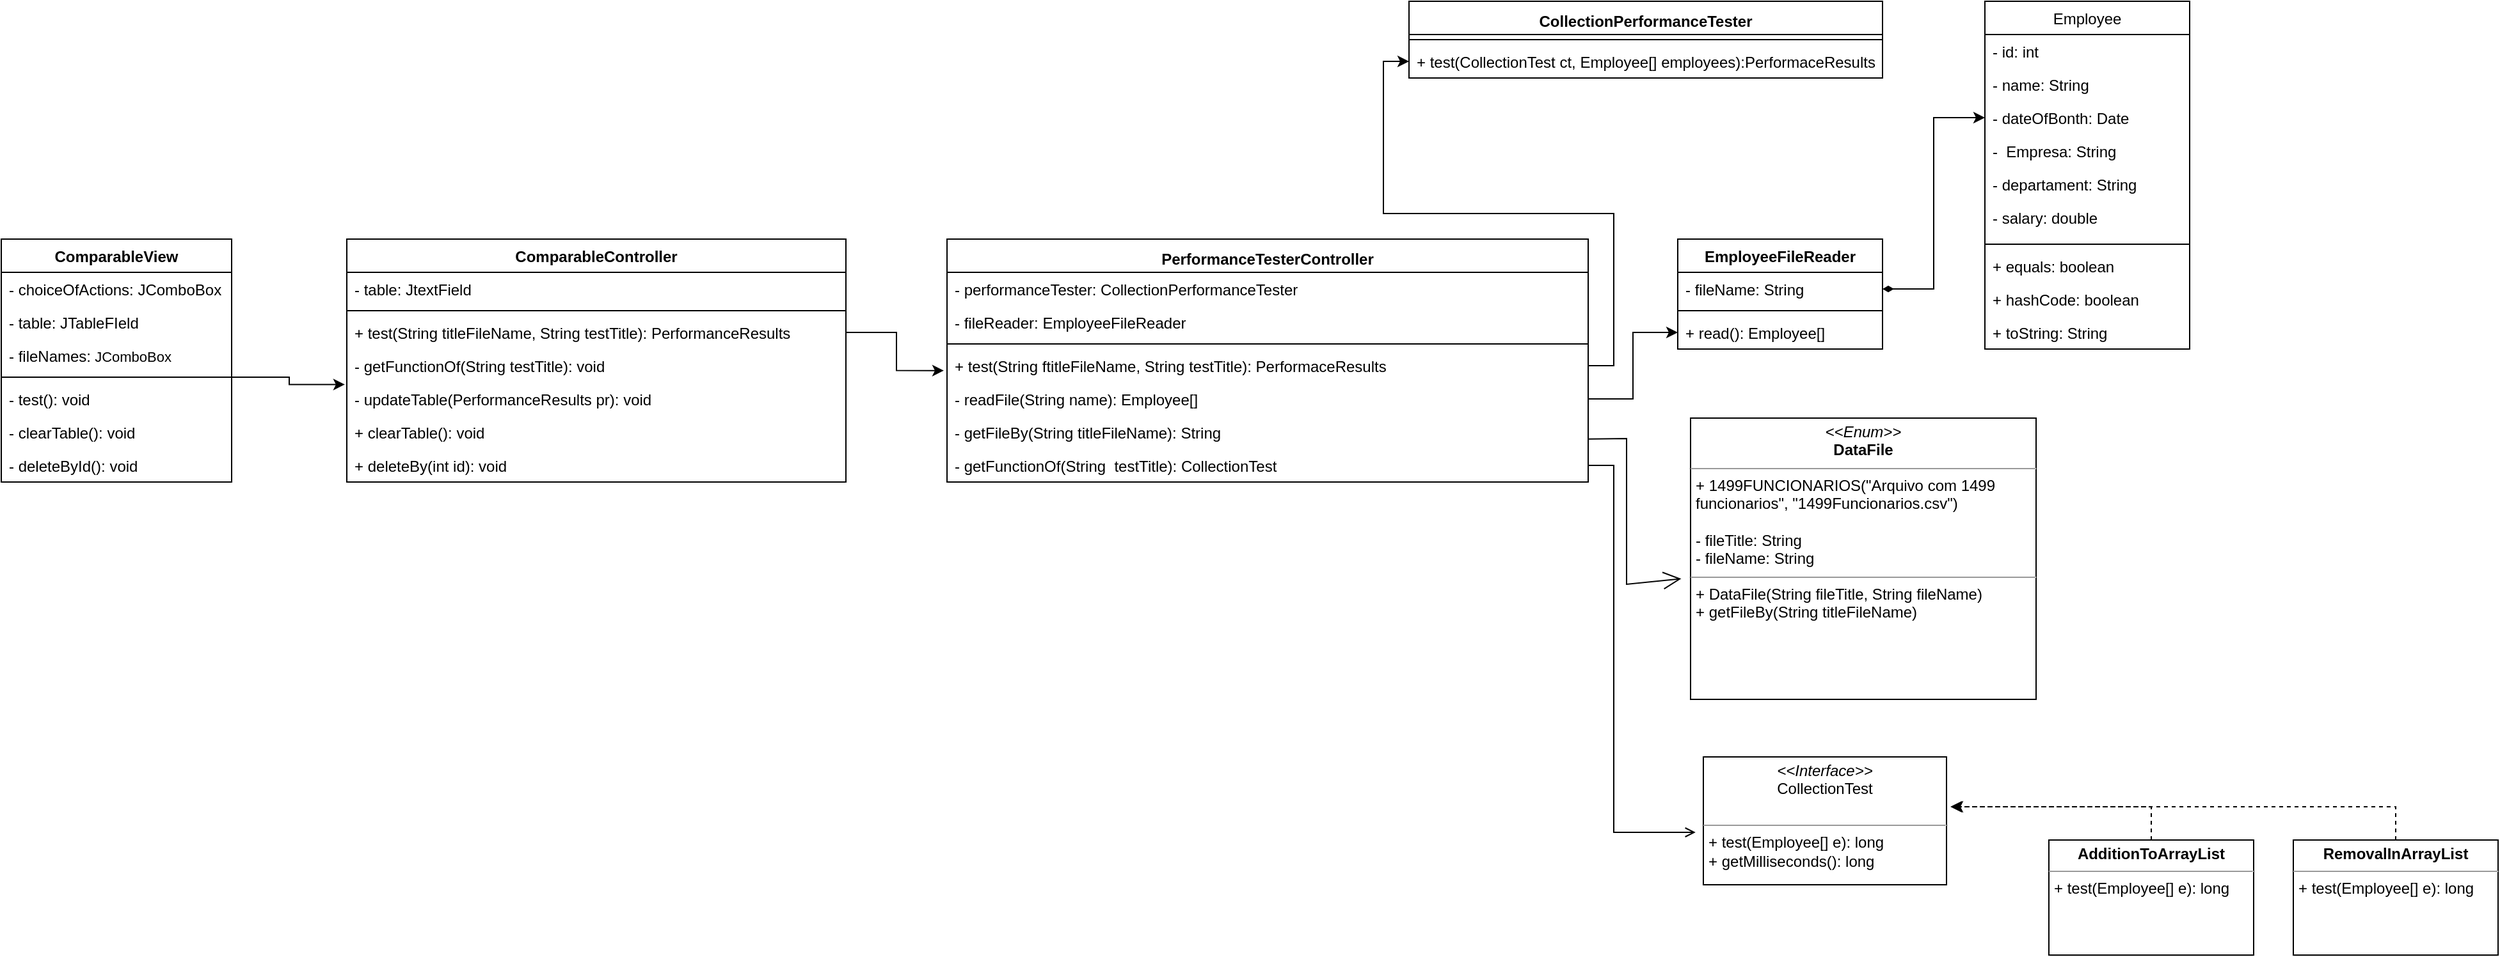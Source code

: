 <mxfile version="22.1.21" type="device" pages="2">
  <diagram id="C5RBs43oDa-KdzZeNtuy" name="Page-1">
    <mxGraphModel dx="1707" dy="1637" grid="1" gridSize="10" guides="1" tooltips="1" connect="1" arrows="1" fold="1" page="1" pageScale="1" pageWidth="827" pageHeight="1169" math="0" shadow="0">
      <root>
        <mxCell id="WIyWlLk6GJQsqaUBKTNV-0" />
        <mxCell id="WIyWlLk6GJQsqaUBKTNV-1" parent="WIyWlLk6GJQsqaUBKTNV-0" />
        <mxCell id="FhwouEOo8pVQpD637I2e-0" value="Employee" style="swimlane;fontStyle=0;align=center;verticalAlign=top;childLayout=stackLayout;horizontal=1;startSize=26;horizontalStack=0;resizeParent=1;resizeLast=0;collapsible=1;marginBottom=0;rounded=0;shadow=0;strokeWidth=1;" parent="WIyWlLk6GJQsqaUBKTNV-1" vertex="1">
          <mxGeometry x="1000" y="-56" width="160" height="272" as="geometry">
            <mxRectangle x="550" y="140" width="160" height="26" as="alternateBounds" />
          </mxGeometry>
        </mxCell>
        <mxCell id="FhwouEOo8pVQpD637I2e-1" value="- id: int " style="text;align=left;verticalAlign=top;spacingLeft=4;spacingRight=4;overflow=hidden;rotatable=0;points=[[0,0.5],[1,0.5]];portConstraint=eastwest;" parent="FhwouEOo8pVQpD637I2e-0" vertex="1">
          <mxGeometry y="26" width="160" height="26" as="geometry" />
        </mxCell>
        <mxCell id="FhwouEOo8pVQpD637I2e-2" value="- name: String" style="text;align=left;verticalAlign=top;spacingLeft=4;spacingRight=4;overflow=hidden;rotatable=0;points=[[0,0.5],[1,0.5]];portConstraint=eastwest;rounded=0;shadow=0;html=0;" parent="FhwouEOo8pVQpD637I2e-0" vertex="1">
          <mxGeometry y="52" width="160" height="26" as="geometry" />
        </mxCell>
        <mxCell id="FhwouEOo8pVQpD637I2e-3" value="- dateOfBonth: Date" style="text;align=left;verticalAlign=top;spacingLeft=4;spacingRight=4;overflow=hidden;rotatable=0;points=[[0,0.5],[1,0.5]];portConstraint=eastwest;rounded=0;shadow=0;html=0;" parent="FhwouEOo8pVQpD637I2e-0" vertex="1">
          <mxGeometry y="78" width="160" height="26" as="geometry" />
        </mxCell>
        <mxCell id="FhwouEOo8pVQpD637I2e-4" value="-  Empresa: String" style="text;align=left;verticalAlign=top;spacingLeft=4;spacingRight=4;overflow=hidden;rotatable=0;points=[[0,0.5],[1,0.5]];portConstraint=eastwest;rounded=0;shadow=0;html=0;" parent="FhwouEOo8pVQpD637I2e-0" vertex="1">
          <mxGeometry y="104" width="160" height="26" as="geometry" />
        </mxCell>
        <mxCell id="FhwouEOo8pVQpD637I2e-5" value="- departament: String" style="text;align=left;verticalAlign=top;spacingLeft=4;spacingRight=4;overflow=hidden;rotatable=0;points=[[0,0.5],[1,0.5]];portConstraint=eastwest;rounded=0;shadow=0;html=0;" parent="FhwouEOo8pVQpD637I2e-0" vertex="1">
          <mxGeometry y="130" width="160" height="26" as="geometry" />
        </mxCell>
        <mxCell id="FhwouEOo8pVQpD637I2e-6" value="- salary: double" style="text;align=left;verticalAlign=top;spacingLeft=4;spacingRight=4;overflow=hidden;rotatable=0;points=[[0,0.5],[1,0.5]];portConstraint=eastwest;rounded=0;shadow=0;html=0;" parent="FhwouEOo8pVQpD637I2e-0" vertex="1">
          <mxGeometry y="156" width="160" height="30" as="geometry" />
        </mxCell>
        <mxCell id="FhwouEOo8pVQpD637I2e-7" value="" style="line;html=1;strokeWidth=1;align=left;verticalAlign=middle;spacingTop=-1;spacingLeft=3;spacingRight=3;rotatable=0;labelPosition=right;points=[];portConstraint=eastwest;" parent="FhwouEOo8pVQpD637I2e-0" vertex="1">
          <mxGeometry y="186" width="160" height="8" as="geometry" />
        </mxCell>
        <mxCell id="FhwouEOo8pVQpD637I2e-8" value="+ equals: boolean" style="text;align=left;verticalAlign=top;spacingLeft=4;spacingRight=4;overflow=hidden;rotatable=0;points=[[0,0.5],[1,0.5]];portConstraint=eastwest;" parent="FhwouEOo8pVQpD637I2e-0" vertex="1">
          <mxGeometry y="194" width="160" height="26" as="geometry" />
        </mxCell>
        <mxCell id="FhwouEOo8pVQpD637I2e-9" value="+ hashCode: boolean" style="text;align=left;verticalAlign=top;spacingLeft=4;spacingRight=4;overflow=hidden;rotatable=0;points=[[0,0.5],[1,0.5]];portConstraint=eastwest;" parent="FhwouEOo8pVQpD637I2e-0" vertex="1">
          <mxGeometry y="220" width="160" height="26" as="geometry" />
        </mxCell>
        <mxCell id="FhwouEOo8pVQpD637I2e-10" value="+ toString: String" style="text;align=left;verticalAlign=top;spacingLeft=4;spacingRight=4;overflow=hidden;rotatable=0;points=[[0,0.5],[1,0.5]];portConstraint=eastwest;" parent="FhwouEOo8pVQpD637I2e-0" vertex="1">
          <mxGeometry y="246" width="160" height="26" as="geometry" />
        </mxCell>
        <mxCell id="FhwouEOo8pVQpD637I2e-11" value="EmployeeFileReader" style="swimlane;fontStyle=1;align=center;verticalAlign=top;childLayout=stackLayout;horizontal=1;startSize=26;horizontalStack=0;resizeParent=1;resizeParentMax=0;resizeLast=0;collapsible=1;marginBottom=0;whiteSpace=wrap;html=1;" parent="WIyWlLk6GJQsqaUBKTNV-1" vertex="1">
          <mxGeometry x="760" y="130" width="160" height="86" as="geometry" />
        </mxCell>
        <mxCell id="FhwouEOo8pVQpD637I2e-12" value="- fileName: String" style="text;strokeColor=none;fillColor=none;align=left;verticalAlign=top;spacingLeft=4;spacingRight=4;overflow=hidden;rotatable=0;points=[[0,0.5],[1,0.5]];portConstraint=eastwest;whiteSpace=wrap;html=1;" parent="FhwouEOo8pVQpD637I2e-11" vertex="1">
          <mxGeometry y="26" width="160" height="26" as="geometry" />
        </mxCell>
        <mxCell id="FhwouEOo8pVQpD637I2e-13" value="" style="line;strokeWidth=1;fillColor=none;align=left;verticalAlign=middle;spacingTop=-1;spacingLeft=3;spacingRight=3;rotatable=0;labelPosition=right;points=[];portConstraint=eastwest;strokeColor=inherit;" parent="FhwouEOo8pVQpD637I2e-11" vertex="1">
          <mxGeometry y="52" width="160" height="8" as="geometry" />
        </mxCell>
        <mxCell id="FhwouEOo8pVQpD637I2e-14" value="+ read(): Employee[]" style="text;strokeColor=none;fillColor=none;align=left;verticalAlign=top;spacingLeft=4;spacingRight=4;overflow=hidden;rotatable=0;points=[[0,0.5],[1,0.5]];portConstraint=eastwest;whiteSpace=wrap;html=1;" parent="FhwouEOo8pVQpD637I2e-11" vertex="1">
          <mxGeometry y="60" width="160" height="26" as="geometry" />
        </mxCell>
        <mxCell id="FhwouEOo8pVQpD637I2e-21" value="ComparableController" style="swimlane;fontStyle=1;align=center;verticalAlign=top;childLayout=stackLayout;horizontal=1;startSize=26;horizontalStack=0;resizeParent=1;resizeParentMax=0;resizeLast=0;collapsible=1;marginBottom=0;whiteSpace=wrap;html=1;" parent="WIyWlLk6GJQsqaUBKTNV-1" vertex="1">
          <mxGeometry x="-280" y="130" width="390" height="190" as="geometry" />
        </mxCell>
        <mxCell id="FhwouEOo8pVQpD637I2e-22" value="- table: JtextField" style="text;strokeColor=none;fillColor=none;align=left;verticalAlign=top;spacingLeft=4;spacingRight=4;overflow=hidden;rotatable=0;points=[[0,0.5],[1,0.5]];portConstraint=eastwest;whiteSpace=wrap;html=1;" parent="FhwouEOo8pVQpD637I2e-21" vertex="1">
          <mxGeometry y="26" width="390" height="26" as="geometry" />
        </mxCell>
        <mxCell id="FhwouEOo8pVQpD637I2e-23" value="" style="line;strokeWidth=1;fillColor=none;align=left;verticalAlign=middle;spacingTop=-1;spacingLeft=3;spacingRight=3;rotatable=0;labelPosition=right;points=[];portConstraint=eastwest;strokeColor=inherit;" parent="FhwouEOo8pVQpD637I2e-21" vertex="1">
          <mxGeometry y="52" width="390" height="8" as="geometry" />
        </mxCell>
        <mxCell id="IAzqOg1rjgyIxjKT7O94-31" value="+ test(String titleFileName, String testTitle): PerformanceResults&amp;nbsp;" style="text;strokeColor=none;fillColor=none;align=left;verticalAlign=top;spacingLeft=4;spacingRight=4;overflow=hidden;rotatable=0;points=[[0,0.5],[1,0.5]];portConstraint=eastwest;whiteSpace=wrap;html=1;" vertex="1" parent="FhwouEOo8pVQpD637I2e-21">
          <mxGeometry y="60" width="390" height="26" as="geometry" />
        </mxCell>
        <mxCell id="FhwouEOo8pVQpD637I2e-24" value="- getFunctionOf(String testTitle): void" style="text;strokeColor=none;fillColor=none;align=left;verticalAlign=top;spacingLeft=4;spacingRight=4;overflow=hidden;rotatable=0;points=[[0,0.5],[1,0.5]];portConstraint=eastwest;whiteSpace=wrap;html=1;" parent="FhwouEOo8pVQpD637I2e-21" vertex="1">
          <mxGeometry y="86" width="390" height="26" as="geometry" />
        </mxCell>
        <mxCell id="IAzqOg1rjgyIxjKT7O94-0" value="- updateTable(PerformanceResults pr): void" style="text;strokeColor=none;fillColor=none;align=left;verticalAlign=top;spacingLeft=4;spacingRight=4;overflow=hidden;rotatable=0;points=[[0,0.5],[1,0.5]];portConstraint=eastwest;whiteSpace=wrap;html=1;" vertex="1" parent="FhwouEOo8pVQpD637I2e-21">
          <mxGeometry y="112" width="390" height="26" as="geometry" />
        </mxCell>
        <mxCell id="IAzqOg1rjgyIxjKT7O94-4" value="+ clearTable(): void" style="text;strokeColor=none;fillColor=none;align=left;verticalAlign=top;spacingLeft=4;spacingRight=4;overflow=hidden;rotatable=0;points=[[0,0.5],[1,0.5]];portConstraint=eastwest;whiteSpace=wrap;html=1;" vertex="1" parent="FhwouEOo8pVQpD637I2e-21">
          <mxGeometry y="138" width="390" height="26" as="geometry" />
        </mxCell>
        <mxCell id="FhwouEOo8pVQpD637I2e-25" value="+ deleteBy(int id): void" style="text;strokeColor=none;fillColor=none;align=left;verticalAlign=top;spacingLeft=4;spacingRight=4;overflow=hidden;rotatable=0;points=[[0,0.5],[1,0.5]];portConstraint=eastwest;whiteSpace=wrap;html=1;" parent="FhwouEOo8pVQpD637I2e-21" vertex="1">
          <mxGeometry y="164" width="390" height="26" as="geometry" />
        </mxCell>
        <mxCell id="IAzqOg1rjgyIxjKT7O94-19" value="ComparableView" style="swimlane;fontStyle=1;align=center;verticalAlign=top;childLayout=stackLayout;horizontal=1;startSize=26;horizontalStack=0;resizeParent=1;resizeParentMax=0;resizeLast=0;collapsible=1;marginBottom=0;whiteSpace=wrap;html=1;" vertex="1" parent="WIyWlLk6GJQsqaUBKTNV-1">
          <mxGeometry x="-550" y="130" width="180" height="190" as="geometry" />
        </mxCell>
        <mxCell id="IAzqOg1rjgyIxjKT7O94-25" value="- choiceOfActions: JComboBox" style="text;strokeColor=none;fillColor=none;align=left;verticalAlign=top;spacingLeft=4;spacingRight=4;overflow=hidden;rotatable=0;points=[[0,0.5],[1,0.5]];portConstraint=eastwest;whiteSpace=wrap;html=1;" vertex="1" parent="IAzqOg1rjgyIxjKT7O94-19">
          <mxGeometry y="26" width="180" height="26" as="geometry" />
        </mxCell>
        <mxCell id="IAzqOg1rjgyIxjKT7O94-23" value="- table: JTableFIeld" style="text;strokeColor=none;fillColor=none;align=left;verticalAlign=top;spacingLeft=4;spacingRight=4;overflow=hidden;rotatable=0;points=[[0,0.5],[1,0.5]];portConstraint=eastwest;whiteSpace=wrap;html=1;" vertex="1" parent="IAzqOg1rjgyIxjKT7O94-19">
          <mxGeometry y="52" width="180" height="26" as="geometry" />
        </mxCell>
        <mxCell id="IAzqOg1rjgyIxjKT7O94-24" value="- fileNames:&lt;font style=&quot;font-size: 11px;&quot;&gt; JComboBox&lt;/font&gt;" style="text;strokeColor=none;fillColor=none;align=left;verticalAlign=top;spacingLeft=4;spacingRight=4;overflow=hidden;rotatable=0;points=[[0,0.5],[1,0.5]];portConstraint=eastwest;whiteSpace=wrap;html=1;" vertex="1" parent="IAzqOg1rjgyIxjKT7O94-19">
          <mxGeometry y="78" width="180" height="26" as="geometry" />
        </mxCell>
        <mxCell id="IAzqOg1rjgyIxjKT7O94-21" value="" style="line;strokeWidth=1;fillColor=none;align=left;verticalAlign=middle;spacingTop=-1;spacingLeft=3;spacingRight=3;rotatable=0;labelPosition=right;points=[];portConstraint=eastwest;strokeColor=inherit;" vertex="1" parent="IAzqOg1rjgyIxjKT7O94-19">
          <mxGeometry y="104" width="180" height="8" as="geometry" />
        </mxCell>
        <mxCell id="IAzqOg1rjgyIxjKT7O94-47" value="- test(): void" style="text;strokeColor=none;fillColor=none;align=left;verticalAlign=top;spacingLeft=4;spacingRight=4;overflow=hidden;rotatable=0;points=[[0,0.5],[1,0.5]];portConstraint=eastwest;whiteSpace=wrap;html=1;" vertex="1" parent="IAzqOg1rjgyIxjKT7O94-19">
          <mxGeometry y="112" width="180" height="26" as="geometry" />
        </mxCell>
        <mxCell id="IAzqOg1rjgyIxjKT7O94-48" value="- clearTable(): void" style="text;strokeColor=none;fillColor=none;align=left;verticalAlign=top;spacingLeft=4;spacingRight=4;overflow=hidden;rotatable=0;points=[[0,0.5],[1,0.5]];portConstraint=eastwest;whiteSpace=wrap;html=1;" vertex="1" parent="IAzqOg1rjgyIxjKT7O94-19">
          <mxGeometry y="138" width="180" height="26" as="geometry" />
        </mxCell>
        <mxCell id="IAzqOg1rjgyIxjKT7O94-49" value="- deleteById(): void" style="text;strokeColor=none;fillColor=none;align=left;verticalAlign=top;spacingLeft=4;spacingRight=4;overflow=hidden;rotatable=0;points=[[0,0.5],[1,0.5]];portConstraint=eastwest;whiteSpace=wrap;html=1;" vertex="1" parent="IAzqOg1rjgyIxjKT7O94-19">
          <mxGeometry y="164" width="180" height="26" as="geometry" />
        </mxCell>
        <mxCell id="IAzqOg1rjgyIxjKT7O94-27" value="CollectionPerformanceTester&lt;span style=&quot;color: rgb(255, 255, 255); font-family: &amp;quot;Söhne Mono&amp;quot;, Monaco, &amp;quot;Andale Mono&amp;quot;, &amp;quot;Ubuntu Mono&amp;quot;, monospace; font-size: 14px; font-weight: 400; text-align: left; background-color: rgb(0, 0, 0);&quot;&gt; &lt;/span&gt;" style="swimlane;fontStyle=1;align=center;verticalAlign=top;childLayout=stackLayout;horizontal=1;startSize=26;horizontalStack=0;resizeParent=1;resizeParentMax=0;resizeLast=0;collapsible=1;marginBottom=0;whiteSpace=wrap;html=1;" vertex="1" parent="WIyWlLk6GJQsqaUBKTNV-1">
          <mxGeometry x="550" y="-56" width="370" height="60" as="geometry" />
        </mxCell>
        <mxCell id="IAzqOg1rjgyIxjKT7O94-29" value="" style="line;strokeWidth=1;fillColor=none;align=left;verticalAlign=middle;spacingTop=-1;spacingLeft=3;spacingRight=3;rotatable=0;labelPosition=right;points=[];portConstraint=eastwest;strokeColor=inherit;" vertex="1" parent="IAzqOg1rjgyIxjKT7O94-27">
          <mxGeometry y="26" width="370" height="8" as="geometry" />
        </mxCell>
        <mxCell id="IAzqOg1rjgyIxjKT7O94-30" value="+ test(CollectionTest ct, Employee[] employees):PerformaceResults" style="text;strokeColor=none;fillColor=none;align=left;verticalAlign=top;spacingLeft=4;spacingRight=4;overflow=hidden;rotatable=0;points=[[0,0.5],[1,0.5]];portConstraint=eastwest;whiteSpace=wrap;html=1;" vertex="1" parent="IAzqOg1rjgyIxjKT7O94-27">
          <mxGeometry y="34" width="370" height="26" as="geometry" />
        </mxCell>
        <mxCell id="IAzqOg1rjgyIxjKT7O94-33" value="PerformanceTesterController&lt;span style=&quot;color: rgb(255, 255, 255); font-family: &amp;quot;Söhne Mono&amp;quot;, Monaco, &amp;quot;Andale Mono&amp;quot;, &amp;quot;Ubuntu Mono&amp;quot;, monospace; font-size: 14px; font-weight: 400; text-align: left; background-color: rgb(0, 0, 0);&quot;&gt;&lt;/span&gt;" style="swimlane;fontStyle=1;align=center;verticalAlign=top;childLayout=stackLayout;horizontal=1;startSize=26;horizontalStack=0;resizeParent=1;resizeParentMax=0;resizeLast=0;collapsible=1;marginBottom=0;whiteSpace=wrap;html=1;" vertex="1" parent="WIyWlLk6GJQsqaUBKTNV-1">
          <mxGeometry x="189" y="130" width="501" height="190" as="geometry" />
        </mxCell>
        <mxCell id="IAzqOg1rjgyIxjKT7O94-38" value="- performanceTester:&amp;nbsp;CollectionPerformanceTester" style="text;strokeColor=none;fillColor=none;align=left;verticalAlign=top;spacingLeft=4;spacingRight=4;overflow=hidden;rotatable=0;points=[[0,0.5],[1,0.5]];portConstraint=eastwest;whiteSpace=wrap;html=1;" vertex="1" parent="IAzqOg1rjgyIxjKT7O94-33">
          <mxGeometry y="26" width="501" height="26" as="geometry" />
        </mxCell>
        <mxCell id="IAzqOg1rjgyIxjKT7O94-34" value="- fileReader:&amp;nbsp;EmployeeFileReader" style="text;strokeColor=none;fillColor=none;align=left;verticalAlign=top;spacingLeft=4;spacingRight=4;overflow=hidden;rotatable=0;points=[[0,0.5],[1,0.5]];portConstraint=eastwest;whiteSpace=wrap;html=1;" vertex="1" parent="IAzqOg1rjgyIxjKT7O94-33">
          <mxGeometry y="52" width="501" height="26" as="geometry" />
        </mxCell>
        <mxCell id="IAzqOg1rjgyIxjKT7O94-35" value="" style="line;strokeWidth=1;fillColor=none;align=left;verticalAlign=middle;spacingTop=-1;spacingLeft=3;spacingRight=3;rotatable=0;labelPosition=right;points=[];portConstraint=eastwest;strokeColor=inherit;" vertex="1" parent="IAzqOg1rjgyIxjKT7O94-33">
          <mxGeometry y="78" width="501" height="8" as="geometry" />
        </mxCell>
        <mxCell id="IAzqOg1rjgyIxjKT7O94-36" value="+ test(String ftitleFileName, String testTitle): PerformaceResults" style="text;strokeColor=none;fillColor=none;align=left;verticalAlign=top;spacingLeft=4;spacingRight=4;overflow=hidden;rotatable=0;points=[[0,0.5],[1,0.5]];portConstraint=eastwest;whiteSpace=wrap;html=1;" vertex="1" parent="IAzqOg1rjgyIxjKT7O94-33">
          <mxGeometry y="86" width="501" height="26" as="geometry" />
        </mxCell>
        <mxCell id="IAzqOg1rjgyIxjKT7O94-37" value="- readFile(String name): Employee[]" style="text;strokeColor=none;fillColor=none;align=left;verticalAlign=top;spacingLeft=4;spacingRight=4;overflow=hidden;rotatable=0;points=[[0,0.5],[1,0.5]];portConstraint=eastwest;whiteSpace=wrap;html=1;" vertex="1" parent="IAzqOg1rjgyIxjKT7O94-33">
          <mxGeometry y="112" width="501" height="26" as="geometry" />
        </mxCell>
        <mxCell id="IAzqOg1rjgyIxjKT7O94-40" value="- getFileBy(String titleFileName):&amp;nbsp;String" style="text;strokeColor=none;fillColor=none;align=left;verticalAlign=top;spacingLeft=4;spacingRight=4;overflow=hidden;rotatable=0;points=[[0,0.5],[1,0.5]];portConstraint=eastwest;whiteSpace=wrap;html=1;" vertex="1" parent="IAzqOg1rjgyIxjKT7O94-33">
          <mxGeometry y="138" width="501" height="26" as="geometry" />
        </mxCell>
        <mxCell id="IAzqOg1rjgyIxjKT7O94-44" value="- getFunctionOf(String&amp;nbsp; testTitle): CollectionTest" style="text;strokeColor=none;fillColor=none;align=left;verticalAlign=top;spacingLeft=4;spacingRight=4;overflow=hidden;rotatable=0;points=[[0,0.5],[1,0.5]];portConstraint=eastwest;whiteSpace=wrap;html=1;" vertex="1" parent="IAzqOg1rjgyIxjKT7O94-33">
          <mxGeometry y="164" width="501" height="26" as="geometry" />
        </mxCell>
        <mxCell id="IAzqOg1rjgyIxjKT7O94-39" value="" style="edgeStyle=orthogonalEdgeStyle;rounded=0;orthogonalLoop=1;jettySize=auto;html=1;entryX=-0.005;entryY=0.648;entryDx=0;entryDy=0;entryPerimeter=0;" edge="1" parent="WIyWlLk6GJQsqaUBKTNV-1" source="IAzqOg1rjgyIxjKT7O94-31" target="IAzqOg1rjgyIxjKT7O94-36">
          <mxGeometry relative="1" as="geometry" />
        </mxCell>
        <mxCell id="IAzqOg1rjgyIxjKT7O94-43" value="" style="edgeStyle=orthogonalEdgeStyle;rounded=0;orthogonalLoop=1;jettySize=auto;html=1;" edge="1" parent="WIyWlLk6GJQsqaUBKTNV-1" source="IAzqOg1rjgyIxjKT7O94-37" target="FhwouEOo8pVQpD637I2e-14">
          <mxGeometry relative="1" as="geometry" />
        </mxCell>
        <mxCell id="IAzqOg1rjgyIxjKT7O94-59" value="" style="edgeStyle=orthogonalEdgeStyle;rounded=0;orthogonalLoop=1;jettySize=auto;html=1;entryX=-0.004;entryY=0.066;entryDx=0;entryDy=0;entryPerimeter=0;" edge="1" parent="WIyWlLk6GJQsqaUBKTNV-1" source="IAzqOg1rjgyIxjKT7O94-21" target="IAzqOg1rjgyIxjKT7O94-0">
          <mxGeometry relative="1" as="geometry" />
        </mxCell>
        <mxCell id="IAzqOg1rjgyIxjKT7O94-60" value="" style="edgeStyle=orthogonalEdgeStyle;rounded=0;orthogonalLoop=1;jettySize=auto;html=1;startArrow=diamondThin;startFill=1;" edge="1" parent="WIyWlLk6GJQsqaUBKTNV-1" source="FhwouEOo8pVQpD637I2e-12" target="FhwouEOo8pVQpD637I2e-3">
          <mxGeometry relative="1" as="geometry" />
        </mxCell>
        <mxCell id="IAzqOg1rjgyIxjKT7O94-61" value="&lt;p style=&quot;margin:0px;margin-top:4px;text-align:center;&quot;&gt;&lt;i&gt;&amp;lt;&amp;lt;Enum&amp;gt;&amp;gt;&lt;/i&gt;&lt;br&gt;&lt;b&gt;DataFile&lt;/b&gt;&lt;/p&gt;&lt;hr size=&quot;1&quot;&gt;&lt;p style=&quot;margin:0px;margin-left:4px;&quot;&gt;+ 1499FUNCIONARIOS(&quot;Arquivo com 1499 funcionarios&quot;, &quot;1499Funcionarios.csv&quot;)&lt;/p&gt;&lt;p style=&quot;margin:0px;margin-left:4px;&quot;&gt;&lt;br&gt;&lt;/p&gt;&lt;p style=&quot;margin:0px;margin-left:4px;&quot;&gt;&lt;span style=&quot;background-color: initial;&quot;&gt;- fileTitle: String&lt;/span&gt;&lt;br&gt;&lt;/p&gt;&lt;p style=&quot;margin:0px;margin-left:4px;&quot;&gt;- fileName: String&lt;br&gt;&lt;/p&gt;&lt;hr size=&quot;1&quot;&gt;&lt;p style=&quot;margin:0px;margin-left:4px;&quot;&gt;+ DataFile(String fileTitle, String fileName)&lt;br&gt;&lt;/p&gt;&lt;p style=&quot;margin:0px;margin-left:4px;&quot;&gt;+ getFileBy(String titleFileName)&lt;/p&gt;" style="verticalAlign=top;align=left;overflow=fill;fontSize=12;fontFamily=Helvetica;html=1;whiteSpace=wrap;" vertex="1" parent="WIyWlLk6GJQsqaUBKTNV-1">
          <mxGeometry x="770" y="270" width="270" height="220" as="geometry" />
        </mxCell>
        <mxCell id="IAzqOg1rjgyIxjKT7O94-62" value="&lt;p style=&quot;margin:0px;margin-top:4px;text-align:center;&quot;&gt;&lt;i&gt;&amp;lt;&amp;lt;Interface&amp;gt;&amp;gt;&lt;/i&gt;&lt;br&gt;CollectionTest&lt;/p&gt;&lt;br&gt;&lt;hr size=&quot;1&quot;&gt;&lt;p style=&quot;margin:0px;margin-left:4px;&quot;&gt;+ test(Employee[] e): long&lt;br&gt;&lt;/p&gt;&lt;p style=&quot;margin:0px;margin-left:4px;&quot;&gt;+ getMilliseconds(): long&lt;/p&gt;" style="verticalAlign=top;align=left;overflow=fill;fontSize=12;fontFamily=Helvetica;html=1;whiteSpace=wrap;" vertex="1" parent="WIyWlLk6GJQsqaUBKTNV-1">
          <mxGeometry x="780" y="535" width="190" height="100" as="geometry" />
        </mxCell>
        <mxCell id="IAzqOg1rjgyIxjKT7O94-65" value="" style="endArrow=open;endFill=1;endSize=12;html=1;rounded=0;entryX=-0.027;entryY=0.571;entryDx=0;entryDy=0;entryPerimeter=0;exitX=1.001;exitY=0.707;exitDx=0;exitDy=0;exitPerimeter=0;" edge="1" parent="WIyWlLk6GJQsqaUBKTNV-1" source="IAzqOg1rjgyIxjKT7O94-40" target="IAzqOg1rjgyIxjKT7O94-61">
          <mxGeometry width="160" relative="1" as="geometry">
            <mxPoint x="670" y="430" as="sourcePoint" />
            <mxPoint x="830" y="430" as="targetPoint" />
            <Array as="points">
              <mxPoint x="720" y="286" />
              <mxPoint x="720" y="400" />
            </Array>
          </mxGeometry>
        </mxCell>
        <mxCell id="IAzqOg1rjgyIxjKT7O94-71" value="" style="edgeStyle=orthogonalEdgeStyle;rounded=0;orthogonalLoop=1;jettySize=auto;html=1;entryX=0;entryY=0.5;entryDx=0;entryDy=0;" edge="1" parent="WIyWlLk6GJQsqaUBKTNV-1" source="IAzqOg1rjgyIxjKT7O94-36" target="IAzqOg1rjgyIxjKT7O94-30">
          <mxGeometry relative="1" as="geometry" />
        </mxCell>
        <mxCell id="IAzqOg1rjgyIxjKT7O94-72" style="edgeStyle=orthogonalEdgeStyle;rounded=0;orthogonalLoop=1;jettySize=auto;html=1;exitX=1;exitY=0.5;exitDx=0;exitDy=0;entryX=-0.032;entryY=0.59;entryDx=0;entryDy=0;entryPerimeter=0;endArrow=open;endFill=0;" edge="1" parent="WIyWlLk6GJQsqaUBKTNV-1" source="IAzqOg1rjgyIxjKT7O94-44" target="IAzqOg1rjgyIxjKT7O94-62">
          <mxGeometry relative="1" as="geometry">
            <mxPoint x="710" y="590" as="targetPoint" />
            <Array as="points">
              <mxPoint x="710" y="307" />
              <mxPoint x="710" y="594" />
            </Array>
          </mxGeometry>
        </mxCell>
        <mxCell id="IAzqOg1rjgyIxjKT7O94-73" value="&lt;p style=&quot;margin:0px;margin-top:4px;text-align:center;&quot;&gt;&lt;b&gt;AdditionToArrayList&lt;/b&gt;&lt;/p&gt;&lt;hr size=&quot;1&quot;&gt;&lt;p style=&quot;margin:0px;margin-left:4px;&quot;&gt;+ test(Employee[] e): long&lt;br&gt;&lt;/p&gt;" style="verticalAlign=top;align=left;overflow=fill;fontSize=12;fontFamily=Helvetica;html=1;whiteSpace=wrap;" vertex="1" parent="WIyWlLk6GJQsqaUBKTNV-1">
          <mxGeometry x="1050" y="600" width="160" height="90" as="geometry" />
        </mxCell>
        <mxCell id="IAzqOg1rjgyIxjKT7O94-74" value="&lt;p style=&quot;margin:0px;margin-top:4px;text-align:center;&quot;&gt;&lt;b&gt;RemovalInArrayList&lt;/b&gt;&lt;/p&gt;&lt;hr size=&quot;1&quot;&gt;&lt;p style=&quot;margin:0px;margin-left:4px;&quot;&gt;&lt;/p&gt;&lt;p style=&quot;margin:0px;margin-left:4px;&quot;&gt;+ test(Employee[] e): long&lt;br&gt;&lt;/p&gt;" style="verticalAlign=top;align=left;overflow=fill;fontSize=12;fontFamily=Helvetica;html=1;whiteSpace=wrap;" vertex="1" parent="WIyWlLk6GJQsqaUBKTNV-1">
          <mxGeometry x="1241" y="600" width="160" height="90" as="geometry" />
        </mxCell>
        <mxCell id="IAzqOg1rjgyIxjKT7O94-75" style="edgeStyle=orthogonalEdgeStyle;rounded=0;orthogonalLoop=1;jettySize=auto;html=1;exitX=0.5;exitY=0;exitDx=0;exitDy=0;entryX=1.016;entryY=0.39;entryDx=0;entryDy=0;entryPerimeter=0;dashed=1;" edge="1" parent="WIyWlLk6GJQsqaUBKTNV-1" source="IAzqOg1rjgyIxjKT7O94-73" target="IAzqOg1rjgyIxjKT7O94-62">
          <mxGeometry relative="1" as="geometry" />
        </mxCell>
        <mxCell id="IAzqOg1rjgyIxjKT7O94-76" style="edgeStyle=orthogonalEdgeStyle;rounded=0;orthogonalLoop=1;jettySize=auto;html=1;entryX=1.021;entryY=0.39;entryDx=0;entryDy=0;entryPerimeter=0;dashed=1;" edge="1" parent="WIyWlLk6GJQsqaUBKTNV-1" source="IAzqOg1rjgyIxjKT7O94-74" target="IAzqOg1rjgyIxjKT7O94-62">
          <mxGeometry relative="1" as="geometry">
            <Array as="points">
              <mxPoint x="1321" y="574" />
            </Array>
          </mxGeometry>
        </mxCell>
      </root>
    </mxGraphModel>
  </diagram>
  <diagram id="no4KCFi7SEFQJ2VqlsHG" name="Page-2">
    <mxGraphModel dx="1035" dy="551" grid="1" gridSize="10" guides="1" tooltips="1" connect="1" arrows="1" fold="1" page="1" pageScale="1" pageWidth="850" pageHeight="1100" math="0" shadow="0">
      <root>
        <mxCell id="0" />
        <mxCell id="1" parent="0" />
        <mxCell id="GYzzur240jQIfT2tobrW-1" value="Person" style="swimlane;fontStyle=2;align=center;verticalAlign=top;childLayout=stackLayout;horizontal=1;startSize=26;horizontalStack=0;resizeParent=1;resizeLast=0;collapsible=1;marginBottom=0;rounded=0;shadow=0;strokeWidth=1;" vertex="1" parent="1">
          <mxGeometry x="220" y="120" width="160" height="138" as="geometry">
            <mxRectangle x="230" y="140" width="160" height="26" as="alternateBounds" />
          </mxGeometry>
        </mxCell>
        <mxCell id="GYzzur240jQIfT2tobrW-2" value="Name" style="text;align=left;verticalAlign=top;spacingLeft=4;spacingRight=4;overflow=hidden;rotatable=0;points=[[0,0.5],[1,0.5]];portConstraint=eastwest;" vertex="1" parent="GYzzur240jQIfT2tobrW-1">
          <mxGeometry y="26" width="160" height="26" as="geometry" />
        </mxCell>
        <mxCell id="GYzzur240jQIfT2tobrW-3" value="Phone Number" style="text;align=left;verticalAlign=top;spacingLeft=4;spacingRight=4;overflow=hidden;rotatable=0;points=[[0,0.5],[1,0.5]];portConstraint=eastwest;rounded=0;shadow=0;html=0;" vertex="1" parent="GYzzur240jQIfT2tobrW-1">
          <mxGeometry y="52" width="160" height="26" as="geometry" />
        </mxCell>
        <mxCell id="GYzzur240jQIfT2tobrW-4" value="Email Address" style="text;align=left;verticalAlign=top;spacingLeft=4;spacingRight=4;overflow=hidden;rotatable=0;points=[[0,0.5],[1,0.5]];portConstraint=eastwest;rounded=0;shadow=0;html=0;" vertex="1" parent="GYzzur240jQIfT2tobrW-1">
          <mxGeometry y="78" width="160" height="26" as="geometry" />
        </mxCell>
        <mxCell id="GYzzur240jQIfT2tobrW-5" value="" style="line;html=1;strokeWidth=1;align=left;verticalAlign=middle;spacingTop=-1;spacingLeft=3;spacingRight=3;rotatable=0;labelPosition=right;points=[];portConstraint=eastwest;" vertex="1" parent="GYzzur240jQIfT2tobrW-1">
          <mxGeometry y="104" width="160" height="8" as="geometry" />
        </mxCell>
        <mxCell id="GYzzur240jQIfT2tobrW-6" value="Purchase Parking Pass" style="text;align=left;verticalAlign=top;spacingLeft=4;spacingRight=4;overflow=hidden;rotatable=0;points=[[0,0.5],[1,0.5]];portConstraint=eastwest;" vertex="1" parent="GYzzur240jQIfT2tobrW-1">
          <mxGeometry y="112" width="160" height="26" as="geometry" />
        </mxCell>
        <mxCell id="GYzzur240jQIfT2tobrW-7" value="Student" style="swimlane;fontStyle=0;align=center;verticalAlign=top;childLayout=stackLayout;horizontal=1;startSize=26;horizontalStack=0;resizeParent=1;resizeLast=0;collapsible=1;marginBottom=0;rounded=0;shadow=0;strokeWidth=1;" vertex="1" parent="1">
          <mxGeometry x="120" y="360" width="160" height="138" as="geometry">
            <mxRectangle x="130" y="380" width="160" height="26" as="alternateBounds" />
          </mxGeometry>
        </mxCell>
        <mxCell id="GYzzur240jQIfT2tobrW-8" value="Student Number" style="text;align=left;verticalAlign=top;spacingLeft=4;spacingRight=4;overflow=hidden;rotatable=0;points=[[0,0.5],[1,0.5]];portConstraint=eastwest;" vertex="1" parent="GYzzur240jQIfT2tobrW-7">
          <mxGeometry y="26" width="160" height="26" as="geometry" />
        </mxCell>
        <mxCell id="GYzzur240jQIfT2tobrW-9" value="Average Mark" style="text;align=left;verticalAlign=top;spacingLeft=4;spacingRight=4;overflow=hidden;rotatable=0;points=[[0,0.5],[1,0.5]];portConstraint=eastwest;rounded=0;shadow=0;html=0;" vertex="1" parent="GYzzur240jQIfT2tobrW-7">
          <mxGeometry y="52" width="160" height="26" as="geometry" />
        </mxCell>
        <mxCell id="GYzzur240jQIfT2tobrW-10" value="" style="line;html=1;strokeWidth=1;align=left;verticalAlign=middle;spacingTop=-1;spacingLeft=3;spacingRight=3;rotatable=0;labelPosition=right;points=[];portConstraint=eastwest;" vertex="1" parent="GYzzur240jQIfT2tobrW-7">
          <mxGeometry y="78" width="160" height="8" as="geometry" />
        </mxCell>
        <mxCell id="GYzzur240jQIfT2tobrW-11" value="Is Eligible To Enroll" style="text;align=left;verticalAlign=top;spacingLeft=4;spacingRight=4;overflow=hidden;rotatable=0;points=[[0,0.5],[1,0.5]];portConstraint=eastwest;fontStyle=4" vertex="1" parent="GYzzur240jQIfT2tobrW-7">
          <mxGeometry y="86" width="160" height="26" as="geometry" />
        </mxCell>
        <mxCell id="GYzzur240jQIfT2tobrW-12" value="Get Seminars Taken" style="text;align=left;verticalAlign=top;spacingLeft=4;spacingRight=4;overflow=hidden;rotatable=0;points=[[0,0.5],[1,0.5]];portConstraint=eastwest;" vertex="1" parent="GYzzur240jQIfT2tobrW-7">
          <mxGeometry y="112" width="160" height="26" as="geometry" />
        </mxCell>
        <mxCell id="GYzzur240jQIfT2tobrW-13" value="" style="endArrow=block;endSize=10;endFill=0;shadow=0;strokeWidth=1;rounded=0;edgeStyle=elbowEdgeStyle;elbow=vertical;" edge="1" parent="1" source="GYzzur240jQIfT2tobrW-7" target="GYzzur240jQIfT2tobrW-1">
          <mxGeometry width="160" relative="1" as="geometry">
            <mxPoint x="200" y="203" as="sourcePoint" />
            <mxPoint x="200" y="203" as="targetPoint" />
          </mxGeometry>
        </mxCell>
        <mxCell id="GYzzur240jQIfT2tobrW-14" value="Professor" style="swimlane;fontStyle=0;align=center;verticalAlign=top;childLayout=stackLayout;horizontal=1;startSize=26;horizontalStack=0;resizeParent=1;resizeLast=0;collapsible=1;marginBottom=0;rounded=0;shadow=0;strokeWidth=1;" vertex="1" parent="1">
          <mxGeometry x="330" y="360" width="160" height="70" as="geometry">
            <mxRectangle x="340" y="380" width="170" height="26" as="alternateBounds" />
          </mxGeometry>
        </mxCell>
        <mxCell id="GYzzur240jQIfT2tobrW-15" value="Salary" style="text;align=left;verticalAlign=top;spacingLeft=4;spacingRight=4;overflow=hidden;rotatable=0;points=[[0,0.5],[1,0.5]];portConstraint=eastwest;" vertex="1" parent="GYzzur240jQIfT2tobrW-14">
          <mxGeometry y="26" width="160" height="26" as="geometry" />
        </mxCell>
        <mxCell id="GYzzur240jQIfT2tobrW-16" value="" style="line;html=1;strokeWidth=1;align=left;verticalAlign=middle;spacingTop=-1;spacingLeft=3;spacingRight=3;rotatable=0;labelPosition=right;points=[];portConstraint=eastwest;" vertex="1" parent="GYzzur240jQIfT2tobrW-14">
          <mxGeometry y="52" width="160" height="8" as="geometry" />
        </mxCell>
        <mxCell id="GYzzur240jQIfT2tobrW-17" value="" style="endArrow=block;endSize=10;endFill=0;shadow=0;strokeWidth=1;rounded=0;edgeStyle=elbowEdgeStyle;elbow=vertical;" edge="1" parent="1" source="GYzzur240jQIfT2tobrW-14" target="GYzzur240jQIfT2tobrW-1">
          <mxGeometry width="160" relative="1" as="geometry">
            <mxPoint x="210" y="373" as="sourcePoint" />
            <mxPoint x="310" y="271" as="targetPoint" />
          </mxGeometry>
        </mxCell>
        <mxCell id="GYzzur240jQIfT2tobrW-18" value="Address" style="swimlane;fontStyle=0;align=center;verticalAlign=top;childLayout=stackLayout;horizontal=1;startSize=26;horizontalStack=0;resizeParent=1;resizeLast=0;collapsible=1;marginBottom=0;rounded=0;shadow=0;strokeWidth=1;" vertex="1" parent="1">
          <mxGeometry x="508" y="120" width="160" height="216" as="geometry">
            <mxRectangle x="550" y="140" width="160" height="26" as="alternateBounds" />
          </mxGeometry>
        </mxCell>
        <mxCell id="GYzzur240jQIfT2tobrW-19" value="Street" style="text;align=left;verticalAlign=top;spacingLeft=4;spacingRight=4;overflow=hidden;rotatable=0;points=[[0,0.5],[1,0.5]];portConstraint=eastwest;" vertex="1" parent="GYzzur240jQIfT2tobrW-18">
          <mxGeometry y="26" width="160" height="26" as="geometry" />
        </mxCell>
        <mxCell id="GYzzur240jQIfT2tobrW-20" value="City" style="text;align=left;verticalAlign=top;spacingLeft=4;spacingRight=4;overflow=hidden;rotatable=0;points=[[0,0.5],[1,0.5]];portConstraint=eastwest;rounded=0;shadow=0;html=0;" vertex="1" parent="GYzzur240jQIfT2tobrW-18">
          <mxGeometry y="52" width="160" height="26" as="geometry" />
        </mxCell>
        <mxCell id="GYzzur240jQIfT2tobrW-21" value="State" style="text;align=left;verticalAlign=top;spacingLeft=4;spacingRight=4;overflow=hidden;rotatable=0;points=[[0,0.5],[1,0.5]];portConstraint=eastwest;rounded=0;shadow=0;html=0;" vertex="1" parent="GYzzur240jQIfT2tobrW-18">
          <mxGeometry y="78" width="160" height="26" as="geometry" />
        </mxCell>
        <mxCell id="GYzzur240jQIfT2tobrW-22" value="Postal Code" style="text;align=left;verticalAlign=top;spacingLeft=4;spacingRight=4;overflow=hidden;rotatable=0;points=[[0,0.5],[1,0.5]];portConstraint=eastwest;rounded=0;shadow=0;html=0;" vertex="1" parent="GYzzur240jQIfT2tobrW-18">
          <mxGeometry y="104" width="160" height="26" as="geometry" />
        </mxCell>
        <mxCell id="GYzzur240jQIfT2tobrW-23" value="Country" style="text;align=left;verticalAlign=top;spacingLeft=4;spacingRight=4;overflow=hidden;rotatable=0;points=[[0,0.5],[1,0.5]];portConstraint=eastwest;rounded=0;shadow=0;html=0;" vertex="1" parent="GYzzur240jQIfT2tobrW-18">
          <mxGeometry y="130" width="160" height="26" as="geometry" />
        </mxCell>
        <mxCell id="GYzzur240jQIfT2tobrW-24" value="" style="line;html=1;strokeWidth=1;align=left;verticalAlign=middle;spacingTop=-1;spacingLeft=3;spacingRight=3;rotatable=0;labelPosition=right;points=[];portConstraint=eastwest;" vertex="1" parent="GYzzur240jQIfT2tobrW-18">
          <mxGeometry y="156" width="160" height="8" as="geometry" />
        </mxCell>
        <mxCell id="GYzzur240jQIfT2tobrW-25" value="Validate" style="text;align=left;verticalAlign=top;spacingLeft=4;spacingRight=4;overflow=hidden;rotatable=0;points=[[0,0.5],[1,0.5]];portConstraint=eastwest;" vertex="1" parent="GYzzur240jQIfT2tobrW-18">
          <mxGeometry y="164" width="160" height="26" as="geometry" />
        </mxCell>
        <mxCell id="GYzzur240jQIfT2tobrW-26" value="Output As Label" style="text;align=left;verticalAlign=top;spacingLeft=4;spacingRight=4;overflow=hidden;rotatable=0;points=[[0,0.5],[1,0.5]];portConstraint=eastwest;" vertex="1" parent="GYzzur240jQIfT2tobrW-18">
          <mxGeometry y="190" width="160" height="26" as="geometry" />
        </mxCell>
        <mxCell id="GYzzur240jQIfT2tobrW-27" value="" style="endArrow=open;shadow=0;strokeWidth=1;rounded=0;endFill=1;edgeStyle=elbowEdgeStyle;elbow=vertical;" edge="1" parent="1" source="GYzzur240jQIfT2tobrW-1" target="GYzzur240jQIfT2tobrW-18">
          <mxGeometry x="0.5" y="41" relative="1" as="geometry">
            <mxPoint x="380" y="192" as="sourcePoint" />
            <mxPoint x="540" y="192" as="targetPoint" />
            <mxPoint x="-40" y="32" as="offset" />
          </mxGeometry>
        </mxCell>
        <mxCell id="GYzzur240jQIfT2tobrW-28" value="0..1" style="resizable=0;align=left;verticalAlign=bottom;labelBackgroundColor=none;fontSize=12;" connectable="0" vertex="1" parent="GYzzur240jQIfT2tobrW-27">
          <mxGeometry x="-1" relative="1" as="geometry">
            <mxPoint y="4" as="offset" />
          </mxGeometry>
        </mxCell>
        <mxCell id="GYzzur240jQIfT2tobrW-29" value="1" style="resizable=0;align=right;verticalAlign=bottom;labelBackgroundColor=none;fontSize=12;" connectable="0" vertex="1" parent="GYzzur240jQIfT2tobrW-27">
          <mxGeometry x="1" relative="1" as="geometry">
            <mxPoint x="-7" y="4" as="offset" />
          </mxGeometry>
        </mxCell>
        <mxCell id="GYzzur240jQIfT2tobrW-30" value="lives at" style="text;html=1;resizable=0;points=[];;align=center;verticalAlign=middle;labelBackgroundColor=none;rounded=0;shadow=0;strokeWidth=1;fontSize=12;" vertex="1" connectable="0" parent="GYzzur240jQIfT2tobrW-27">
          <mxGeometry x="0.5" y="49" relative="1" as="geometry">
            <mxPoint x="-38" y="40" as="offset" />
          </mxGeometry>
        </mxCell>
      </root>
    </mxGraphModel>
  </diagram>
</mxfile>
